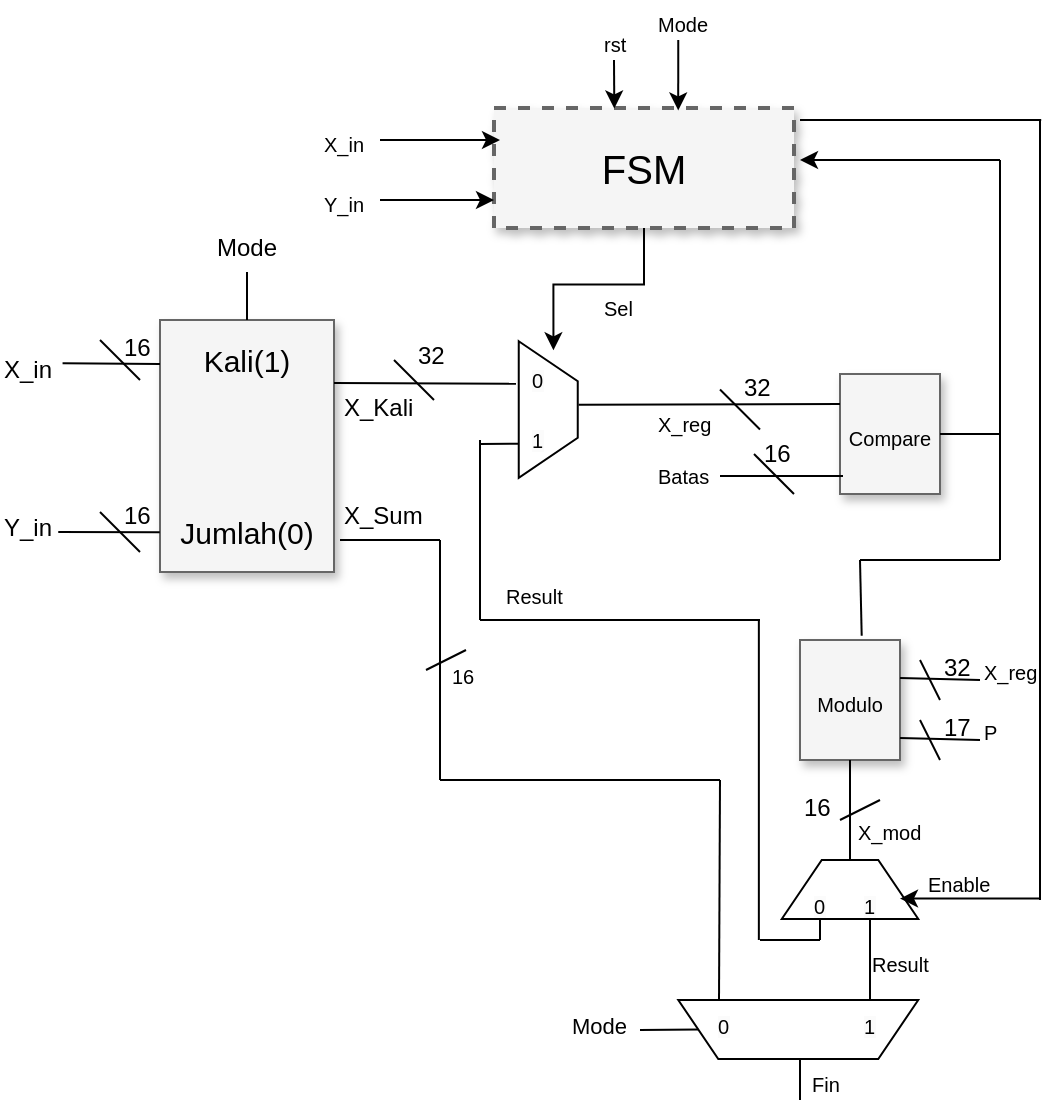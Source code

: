 <mxfile version="22.1.0" type="device">
  <diagram name="Page-1" id="90a13364-a465-7bf4-72fc-28e22215d7a0">
    <mxGraphModel dx="875" dy="576" grid="1" gridSize="10" guides="1" tooltips="1" connect="1" arrows="1" fold="1" page="1" pageScale="1.5" pageWidth="1169" pageHeight="826" background="none" math="0" shadow="0">
      <root>
        <mxCell id="0" style=";html=1;" />
        <mxCell id="1" style=";html=1;" parent="0" />
        <mxCell id="3a17f1ce550125da-1" value="FSM" style="whiteSpace=wrap;html=1;shadow=1;fontSize=20;fillColor=#f5f5f5;strokeColor=#666666;strokeWidth=2;dashed=1;" parent="1" vertex="1">
          <mxGeometry x="797" y="344" width="150" height="60" as="geometry" />
        </mxCell>
        <mxCell id="3a17f1ce550125da-8" value="&lt;font style=&quot;font-size: 15px;&quot;&gt;Kali(1)&lt;br&gt;&lt;br&gt;&lt;br&gt;&lt;br&gt;Jumlah(0)&lt;/font&gt;" style="whiteSpace=wrap;html=1;shadow=1;fontSize=18;fillColor=#f5f5f5;strokeColor=#666666;" parent="1" vertex="1">
          <mxGeometry x="630" y="450" width="87" height="126" as="geometry" />
        </mxCell>
        <mxCell id="Pq5rJUgJ74eUQiSko-AU-4" value="" style="endArrow=none;html=1;rounded=0;exitX=1.043;exitY=0.408;exitDx=0;exitDy=0;entryX=1;entryY=0.75;entryDx=0;entryDy=0;exitPerimeter=0;" edge="1" parent="1" source="Pq5rJUgJ74eUQiSko-AU-13">
          <mxGeometry width="50" height="50" relative="1" as="geometry">
            <mxPoint x="580" y="482" as="sourcePoint" />
            <mxPoint x="630" y="472" as="targetPoint" />
          </mxGeometry>
        </mxCell>
        <mxCell id="Pq5rJUgJ74eUQiSko-AU-6" value="" style="endArrow=none;html=1;rounded=0;" edge="1" parent="1">
          <mxGeometry width="50" height="50" relative="1" as="geometry">
            <mxPoint x="620" y="480" as="sourcePoint" />
            <mxPoint x="600" y="460" as="targetPoint" />
          </mxGeometry>
        </mxCell>
        <mxCell id="Pq5rJUgJ74eUQiSko-AU-9" value="" style="endArrow=none;html=1;rounded=0;entryX=-0.001;entryY=0.842;entryDx=0;entryDy=0;entryPerimeter=0;exitX=0.971;exitY=0.615;exitDx=0;exitDy=0;exitPerimeter=0;" edge="1" parent="1" source="Pq5rJUgJ74eUQiSko-AU-14" target="3a17f1ce550125da-8">
          <mxGeometry width="50" height="50" relative="1" as="geometry">
            <mxPoint x="580" y="560" as="sourcePoint" />
            <mxPoint x="620" y="560" as="targetPoint" />
          </mxGeometry>
        </mxCell>
        <mxCell id="Pq5rJUgJ74eUQiSko-AU-10" value="" style="endArrow=none;html=1;rounded=0;" edge="1" parent="1">
          <mxGeometry width="50" height="50" relative="1" as="geometry">
            <mxPoint x="620" y="566" as="sourcePoint" />
            <mxPoint x="600" y="546" as="targetPoint" />
          </mxGeometry>
        </mxCell>
        <mxCell id="Pq5rJUgJ74eUQiSko-AU-11" value="16" style="text;whiteSpace=wrap;html=1;" vertex="1" parent="1">
          <mxGeometry x="610" y="534" width="20" height="20" as="geometry" />
        </mxCell>
        <mxCell id="Pq5rJUgJ74eUQiSko-AU-13" value="X_in" style="text;whiteSpace=wrap;html=1;" vertex="1" parent="1">
          <mxGeometry x="550" y="461" width="30" height="26" as="geometry" />
        </mxCell>
        <mxCell id="Pq5rJUgJ74eUQiSko-AU-14" value="Y_in" style="text;whiteSpace=wrap;html=1;" vertex="1" parent="1">
          <mxGeometry x="550" y="540" width="30" height="26" as="geometry" />
        </mxCell>
        <mxCell id="Pq5rJUgJ74eUQiSko-AU-15" value="" style="endArrow=none;html=1;rounded=0;entryX=0.312;entryY=1.047;entryDx=0;entryDy=0;exitX=1;exitY=0.25;exitDx=0;exitDy=0;entryPerimeter=0;" edge="1" parent="1" source="3a17f1ce550125da-8" target="Pq5rJUgJ74eUQiSko-AU-70">
          <mxGeometry width="50" height="50" relative="1" as="geometry">
            <mxPoint x="750" y="490" as="sourcePoint" />
            <mxPoint x="800" y="483" as="targetPoint" />
          </mxGeometry>
        </mxCell>
        <mxCell id="Pq5rJUgJ74eUQiSko-AU-16" value="" style="endArrow=none;html=1;rounded=0;" edge="1" parent="1">
          <mxGeometry width="50" height="50" relative="1" as="geometry">
            <mxPoint x="767" y="490" as="sourcePoint" />
            <mxPoint x="747" y="470" as="targetPoint" />
          </mxGeometry>
        </mxCell>
        <mxCell id="Pq5rJUgJ74eUQiSko-AU-17" value="32" style="text;whiteSpace=wrap;html=1;" vertex="1" parent="1">
          <mxGeometry x="757" y="454" width="20" height="20" as="geometry" />
        </mxCell>
        <mxCell id="Pq5rJUgJ74eUQiSko-AU-18" value="X_Kali" style="text;whiteSpace=wrap;html=1;" vertex="1" parent="1">
          <mxGeometry x="720" y="480" width="43" height="26" as="geometry" />
        </mxCell>
        <mxCell id="Pq5rJUgJ74eUQiSko-AU-19" value="X_Sum&lt;br&gt;" style="text;whiteSpace=wrap;html=1;" vertex="1" parent="1">
          <mxGeometry x="720" y="534" width="43" height="26" as="geometry" />
        </mxCell>
        <mxCell id="Pq5rJUgJ74eUQiSko-AU-27" value="&lt;font style=&quot;font-size: 10px;&quot;&gt;Compare&lt;/font&gt;" style="whiteSpace=wrap;html=1;shadow=1;fontSize=18;fillColor=#f5f5f5;strokeColor=#666666;" vertex="1" parent="1">
          <mxGeometry x="970" y="477" width="50" height="60" as="geometry" />
        </mxCell>
        <mxCell id="Pq5rJUgJ74eUQiSko-AU-28" value="" style="endArrow=none;html=1;rounded=0;entryX=0;entryY=0.25;entryDx=0;entryDy=0;exitX=0.466;exitY=-0.015;exitDx=0;exitDy=0;exitPerimeter=0;" edge="1" parent="1" source="Pq5rJUgJ74eUQiSko-AU-70" target="Pq5rJUgJ74eUQiSko-AU-27">
          <mxGeometry width="50" height="50" relative="1" as="geometry">
            <mxPoint x="880" y="509" as="sourcePoint" />
            <mxPoint x="957.0" y="506.0" as="targetPoint" />
          </mxGeometry>
        </mxCell>
        <mxCell id="Pq5rJUgJ74eUQiSko-AU-29" value="" style="endArrow=none;html=1;rounded=0;" edge="1" parent="1">
          <mxGeometry width="50" height="50" relative="1" as="geometry">
            <mxPoint x="930" y="504.75" as="sourcePoint" />
            <mxPoint x="910" y="484.75" as="targetPoint" />
          </mxGeometry>
        </mxCell>
        <mxCell id="Pq5rJUgJ74eUQiSko-AU-30" value="32" style="text;whiteSpace=wrap;html=1;" vertex="1" parent="1">
          <mxGeometry x="920" y="470" width="20" height="20" as="geometry" />
        </mxCell>
        <mxCell id="Pq5rJUgJ74eUQiSko-AU-32" value="" style="endArrow=none;html=1;rounded=0;entryX=0.03;entryY=0.851;entryDx=0;entryDy=0;entryPerimeter=0;" edge="1" parent="1" target="Pq5rJUgJ74eUQiSko-AU-27">
          <mxGeometry width="50" height="50" relative="1" as="geometry">
            <mxPoint x="910" y="528" as="sourcePoint" />
            <mxPoint x="940" y="540" as="targetPoint" />
          </mxGeometry>
        </mxCell>
        <mxCell id="Pq5rJUgJ74eUQiSko-AU-33" value="" style="endArrow=none;html=1;rounded=0;" edge="1" parent="1">
          <mxGeometry width="50" height="50" relative="1" as="geometry">
            <mxPoint x="947" y="537" as="sourcePoint" />
            <mxPoint x="927" y="517" as="targetPoint" />
          </mxGeometry>
        </mxCell>
        <mxCell id="Pq5rJUgJ74eUQiSko-AU-34" value="16" style="text;whiteSpace=wrap;html=1;" vertex="1" parent="1">
          <mxGeometry x="930" y="503" width="20" height="20" as="geometry" />
        </mxCell>
        <mxCell id="Pq5rJUgJ74eUQiSko-AU-35" value="&lt;font style=&quot;font-size: 10px;&quot;&gt;Batas&lt;/font&gt;" style="text;whiteSpace=wrap;html=1;" vertex="1" parent="1">
          <mxGeometry x="877" y="514" width="30" height="26" as="geometry" />
        </mxCell>
        <mxCell id="Pq5rJUgJ74eUQiSko-AU-38" value="&lt;font style=&quot;font-size: 10px;&quot;&gt;Modulo&lt;/font&gt;" style="whiteSpace=wrap;html=1;shadow=1;fontSize=18;fillColor=#f5f5f5;strokeColor=#666666;" vertex="1" parent="1">
          <mxGeometry x="950" y="610" width="50" height="60" as="geometry" />
        </mxCell>
        <mxCell id="Pq5rJUgJ74eUQiSko-AU-44" value="" style="endArrow=none;html=1;rounded=0;labelBackgroundColor=default;strokeColor=default;align=center;verticalAlign=middle;fontFamily=Helvetica;fontSize=11;fontColor=default;shape=connector;exitX=1;exitY=0.5;exitDx=0;exitDy=0;" edge="1" parent="1" source="Pq5rJUgJ74eUQiSko-AU-27">
          <mxGeometry width="50" height="50" relative="1" as="geometry">
            <mxPoint x="1050" y="550" as="sourcePoint" />
            <mxPoint x="1050" y="507" as="targetPoint" />
          </mxGeometry>
        </mxCell>
        <mxCell id="Pq5rJUgJ74eUQiSko-AU-46" value="" style="endArrow=none;html=1;rounded=0;labelBackgroundColor=default;strokeColor=default;align=center;verticalAlign=middle;fontFamily=Helvetica;fontSize=11;fontColor=default;shape=connector;" edge="1" parent="1">
          <mxGeometry width="50" height="50" relative="1" as="geometry">
            <mxPoint x="1050" y="520" as="sourcePoint" />
            <mxPoint x="1050" y="370" as="targetPoint" />
          </mxGeometry>
        </mxCell>
        <mxCell id="Pq5rJUgJ74eUQiSko-AU-48" value="" style="endArrow=classic;html=1;rounded=0;labelBackgroundColor=default;strokeColor=default;align=center;verticalAlign=middle;fontFamily=Helvetica;fontSize=11;fontColor=default;shape=connector;" edge="1" parent="1">
          <mxGeometry width="50" height="50" relative="1" as="geometry">
            <mxPoint x="1050" y="370" as="sourcePoint" />
            <mxPoint x="950" y="370" as="targetPoint" />
          </mxGeometry>
        </mxCell>
        <mxCell id="Pq5rJUgJ74eUQiSko-AU-49" value="" style="endArrow=none;html=1;rounded=0;labelBackgroundColor=default;strokeColor=default;align=center;verticalAlign=middle;fontFamily=Helvetica;fontSize=11;fontColor=default;shape=connector;" edge="1" parent="1">
          <mxGeometry width="50" height="50" relative="1" as="geometry">
            <mxPoint x="1050" y="570" as="sourcePoint" />
            <mxPoint x="1050" y="520" as="targetPoint" />
          </mxGeometry>
        </mxCell>
        <mxCell id="Pq5rJUgJ74eUQiSko-AU-50" value="" style="endArrow=none;html=1;rounded=0;labelBackgroundColor=default;strokeColor=default;align=center;verticalAlign=middle;fontFamily=Helvetica;fontSize=11;fontColor=default;shape=connector;" edge="1" parent="1">
          <mxGeometry width="50" height="50" relative="1" as="geometry">
            <mxPoint x="980" y="570" as="sourcePoint" />
            <mxPoint x="1050" y="570" as="targetPoint" />
          </mxGeometry>
        </mxCell>
        <mxCell id="Pq5rJUgJ74eUQiSko-AU-51" value="" style="endArrow=none;html=1;rounded=0;labelBackgroundColor=default;strokeColor=default;align=center;verticalAlign=middle;fontFamily=Helvetica;fontSize=11;fontColor=default;shape=connector;exitX=0.617;exitY=-0.036;exitDx=0;exitDy=0;exitPerimeter=0;" edge="1" parent="1" source="Pq5rJUgJ74eUQiSko-AU-38">
          <mxGeometry width="50" height="50" relative="1" as="geometry">
            <mxPoint x="930" y="640" as="sourcePoint" />
            <mxPoint x="980" y="570" as="targetPoint" />
          </mxGeometry>
        </mxCell>
        <mxCell id="Pq5rJUgJ74eUQiSko-AU-52" value="" style="endArrow=none;html=1;rounded=0;exitX=1;exitY=0.5;exitDx=0;exitDy=-5;exitPerimeter=0;" edge="1" parent="1">
          <mxGeometry width="50" height="50" relative="1" as="geometry">
            <mxPoint x="1000" y="629" as="sourcePoint" />
            <mxPoint x="1040" y="630" as="targetPoint" />
          </mxGeometry>
        </mxCell>
        <mxCell id="Pq5rJUgJ74eUQiSko-AU-53" value="" style="endArrow=none;html=1;rounded=0;" edge="1" parent="1">
          <mxGeometry width="50" height="50" relative="1" as="geometry">
            <mxPoint x="1020" y="640" as="sourcePoint" />
            <mxPoint x="1010" y="620" as="targetPoint" />
          </mxGeometry>
        </mxCell>
        <mxCell id="Pq5rJUgJ74eUQiSko-AU-54" value="32" style="text;whiteSpace=wrap;html=1;" vertex="1" parent="1">
          <mxGeometry x="1020" y="610" width="20" height="20" as="geometry" />
        </mxCell>
        <mxCell id="Pq5rJUgJ74eUQiSko-AU-55" value="" style="endArrow=none;html=1;rounded=0;exitX=1;exitY=0.5;exitDx=0;exitDy=-5;exitPerimeter=0;" edge="1" parent="1">
          <mxGeometry width="50" height="50" relative="1" as="geometry">
            <mxPoint x="1000" y="659" as="sourcePoint" />
            <mxPoint x="1040" y="660" as="targetPoint" />
          </mxGeometry>
        </mxCell>
        <mxCell id="Pq5rJUgJ74eUQiSko-AU-56" value="" style="endArrow=none;html=1;rounded=0;" edge="1" parent="1">
          <mxGeometry width="50" height="50" relative="1" as="geometry">
            <mxPoint x="1020" y="670" as="sourcePoint" />
            <mxPoint x="1010" y="650" as="targetPoint" />
          </mxGeometry>
        </mxCell>
        <mxCell id="Pq5rJUgJ74eUQiSko-AU-57" value="17" style="text;whiteSpace=wrap;html=1;" vertex="1" parent="1">
          <mxGeometry x="1020" y="640" width="20" height="20" as="geometry" />
        </mxCell>
        <mxCell id="Pq5rJUgJ74eUQiSko-AU-59" value="X_reg" style="text;whiteSpace=wrap;html=1;fontSize=10;" vertex="1" parent="1">
          <mxGeometry x="1040" y="614" width="30" height="26" as="geometry" />
        </mxCell>
        <mxCell id="Pq5rJUgJ74eUQiSko-AU-60" value="P" style="text;whiteSpace=wrap;html=1;fontSize=10;" vertex="1" parent="1">
          <mxGeometry x="1040" y="644" width="30" height="26" as="geometry" />
        </mxCell>
        <mxCell id="Pq5rJUgJ74eUQiSko-AU-63" value="16" style="text;whiteSpace=wrap;html=1;" vertex="1" parent="1">
          <mxGeometry x="950" y="680" width="20" height="20" as="geometry" />
        </mxCell>
        <mxCell id="Pq5rJUgJ74eUQiSko-AU-64" value="" style="endArrow=none;html=1;rounded=0;exitX=0.5;exitY=1;exitDx=0;exitDy=0;entryX=0.5;entryY=0;entryDx=0;entryDy=0;" edge="1" parent="1" source="Pq5rJUgJ74eUQiSko-AU-38" target="Pq5rJUgJ74eUQiSko-AU-84">
          <mxGeometry width="50" height="50" relative="1" as="geometry">
            <mxPoint x="977" y="670" as="sourcePoint" />
            <mxPoint x="977" y="720" as="targetPoint" />
          </mxGeometry>
        </mxCell>
        <mxCell id="Pq5rJUgJ74eUQiSko-AU-65" value="" style="endArrow=none;html=1;rounded=0;" edge="1" parent="1">
          <mxGeometry width="50" height="50" relative="1" as="geometry">
            <mxPoint x="990" y="690" as="sourcePoint" />
            <mxPoint x="970" y="700" as="targetPoint" />
          </mxGeometry>
        </mxCell>
        <mxCell id="Pq5rJUgJ74eUQiSko-AU-70" value="" style="shape=trapezoid;perimeter=trapezoidPerimeter;whiteSpace=wrap;html=1;fixedSize=1;fontFamily=Helvetica;fontSize=11;fontColor=default;rotation=90;" vertex="1" parent="1">
          <mxGeometry x="790" y="480" width="68.25" height="29.5" as="geometry" />
        </mxCell>
        <mxCell id="Pq5rJUgJ74eUQiSko-AU-73" value="&lt;span style=&quot;color: rgb(0, 0, 0); font-family: Helvetica; font-size: 10px; font-style: normal; font-variant-ligatures: normal; font-variant-caps: normal; font-weight: 400; letter-spacing: normal; orphans: 2; text-align: center; text-indent: 0px; text-transform: none; widows: 2; word-spacing: 0px; -webkit-text-stroke-width: 0px; background-color: rgb(251, 251, 251); text-decoration-thickness: initial; text-decoration-style: initial; text-decoration-color: initial; float: none; display: inline !important;&quot;&gt;0&lt;/span&gt;" style="text;whiteSpace=wrap;html=1;fontSize=11;fontFamily=Helvetica;fontColor=default;" vertex="1" parent="1">
          <mxGeometry x="814" y="467" width="10" height="20" as="geometry" />
        </mxCell>
        <mxCell id="Pq5rJUgJ74eUQiSko-AU-74" value="&lt;span style=&quot;color: rgb(0, 0, 0); font-family: Helvetica; font-size: 10px; font-style: normal; font-variant-ligatures: normal; font-variant-caps: normal; font-weight: 400; letter-spacing: normal; orphans: 2; text-align: center; text-indent: 0px; text-transform: none; widows: 2; word-spacing: 0px; -webkit-text-stroke-width: 0px; background-color: rgb(251, 251, 251); text-decoration-thickness: initial; text-decoration-style: initial; text-decoration-color: initial; float: none; display: inline !important;&quot;&gt;1&lt;/span&gt;" style="text;whiteSpace=wrap;html=1;fontSize=11;fontFamily=Helvetica;fontColor=default;" vertex="1" parent="1">
          <mxGeometry x="814" y="497" width="10" height="20" as="geometry" />
        </mxCell>
        <mxCell id="Pq5rJUgJ74eUQiSko-AU-76" style="edgeStyle=orthogonalEdgeStyle;shape=connector;rounded=0;orthogonalLoop=1;jettySize=auto;html=1;entryX=0.066;entryY=0.412;entryDx=0;entryDy=0;entryPerimeter=0;labelBackgroundColor=default;strokeColor=default;align=center;verticalAlign=middle;fontFamily=Helvetica;fontSize=11;fontColor=default;endArrow=classic;" edge="1" parent="1" source="3a17f1ce550125da-1" target="Pq5rJUgJ74eUQiSko-AU-70">
          <mxGeometry relative="1" as="geometry" />
        </mxCell>
        <mxCell id="Pq5rJUgJ74eUQiSko-AU-77" value="Sel" style="text;whiteSpace=wrap;html=1;fontSize=10;" vertex="1" parent="1">
          <mxGeometry x="850" y="432" width="19.5" height="22" as="geometry" />
        </mxCell>
        <mxCell id="Pq5rJUgJ74eUQiSko-AU-84" value="" style="shape=trapezoid;perimeter=trapezoidPerimeter;whiteSpace=wrap;html=1;fixedSize=1;fontFamily=Helvetica;fontSize=11;fontColor=default;rotation=0;" vertex="1" parent="1">
          <mxGeometry x="940.88" y="720" width="68.25" height="29.5" as="geometry" />
        </mxCell>
        <mxCell id="Pq5rJUgJ74eUQiSko-AU-79" value="&lt;span style=&quot;color: rgb(0, 0, 0); font-family: Helvetica; font-size: 10px; font-style: normal; font-variant-ligatures: normal; font-variant-caps: normal; font-weight: 400; letter-spacing: normal; orphans: 2; text-align: center; text-indent: 0px; text-transform: none; widows: 2; word-spacing: 0px; -webkit-text-stroke-width: 0px; background-color: rgb(251, 251, 251); text-decoration-thickness: initial; text-decoration-style: initial; text-decoration-color: initial; float: none; display: inline !important;&quot;&gt;0&lt;/span&gt;" style="text;whiteSpace=wrap;html=1;fontSize=11;fontFamily=Helvetica;fontColor=default;direction=east;" vertex="1" parent="1">
          <mxGeometry x="955" y="729.5" width="10" height="20" as="geometry" />
        </mxCell>
        <mxCell id="Pq5rJUgJ74eUQiSko-AU-80" value="&lt;span style=&quot;color: rgb(0, 0, 0); font-family: Helvetica; font-size: 10px; font-style: normal; font-variant-ligatures: normal; font-variant-caps: normal; font-weight: 400; letter-spacing: normal; orphans: 2; text-align: center; text-indent: 0px; text-transform: none; widows: 2; word-spacing: 0px; -webkit-text-stroke-width: 0px; background-color: rgb(251, 251, 251); text-decoration-thickness: initial; text-decoration-style: initial; text-decoration-color: initial; float: none; display: inline !important;&quot;&gt;1&lt;/span&gt;" style="text;whiteSpace=wrap;html=1;fontSize=11;fontFamily=Helvetica;fontColor=default;direction=east;" vertex="1" parent="1">
          <mxGeometry x="980" y="729.5" width="10" height="20" as="geometry" />
        </mxCell>
        <mxCell id="Pq5rJUgJ74eUQiSko-AU-90" value="" style="endArrow=none;html=1;rounded=0;labelBackgroundColor=default;strokeColor=default;align=center;verticalAlign=middle;fontFamily=Helvetica;fontSize=11;fontColor=default;shape=connector;entryX=0.75;entryY=1;entryDx=0;entryDy=0;" edge="1" parent="1" target="Pq5rJUgJ74eUQiSko-AU-70">
          <mxGeometry width="50" height="50" relative="1" as="geometry">
            <mxPoint x="790" y="512" as="sourcePoint" />
            <mxPoint x="810" y="580" as="targetPoint" />
          </mxGeometry>
        </mxCell>
        <mxCell id="Pq5rJUgJ74eUQiSko-AU-91" value="" style="endArrow=none;html=1;rounded=0;labelBackgroundColor=default;strokeColor=default;align=center;verticalAlign=middle;fontFamily=Helvetica;fontSize=11;fontColor=default;shape=connector;" edge="1" parent="1">
          <mxGeometry width="50" height="50" relative="1" as="geometry">
            <mxPoint x="790" y="600" as="sourcePoint" />
            <mxPoint x="790" y="510" as="targetPoint" />
          </mxGeometry>
        </mxCell>
        <mxCell id="Pq5rJUgJ74eUQiSko-AU-92" value="" style="endArrow=none;html=1;rounded=0;labelBackgroundColor=default;strokeColor=default;align=center;verticalAlign=middle;fontFamily=Helvetica;fontSize=11;fontColor=default;shape=connector;" edge="1" parent="1">
          <mxGeometry width="50" height="50" relative="1" as="geometry">
            <mxPoint x="930" y="600" as="sourcePoint" />
            <mxPoint x="790" y="600" as="targetPoint" />
          </mxGeometry>
        </mxCell>
        <mxCell id="Pq5rJUgJ74eUQiSko-AU-93" value="" style="endArrow=none;html=1;rounded=0;labelBackgroundColor=default;strokeColor=default;align=center;verticalAlign=middle;fontFamily=Helvetica;fontSize=11;fontColor=default;shape=connector;" edge="1" parent="1">
          <mxGeometry width="50" height="50" relative="1" as="geometry">
            <mxPoint x="929.43" y="600" as="sourcePoint" />
            <mxPoint x="929.43" y="760" as="targetPoint" />
          </mxGeometry>
        </mxCell>
        <mxCell id="Pq5rJUgJ74eUQiSko-AU-94" value="" style="endArrow=none;html=1;rounded=0;labelBackgroundColor=default;strokeColor=default;align=center;verticalAlign=middle;fontFamily=Helvetica;fontSize=11;fontColor=default;shape=connector;" edge="1" parent="1">
          <mxGeometry width="50" height="50" relative="1" as="geometry">
            <mxPoint x="960" y="760" as="sourcePoint" />
            <mxPoint x="930" y="760" as="targetPoint" />
          </mxGeometry>
        </mxCell>
        <mxCell id="Pq5rJUgJ74eUQiSko-AU-95" value="" style="endArrow=none;html=1;rounded=0;labelBackgroundColor=default;strokeColor=default;align=center;verticalAlign=middle;fontFamily=Helvetica;fontSize=11;fontColor=default;shape=connector;exitX=0.5;exitY=1;exitDx=0;exitDy=0;" edge="1" parent="1" source="Pq5rJUgJ74eUQiSko-AU-79">
          <mxGeometry width="50" height="50" relative="1" as="geometry">
            <mxPoint x="970" y="770" as="sourcePoint" />
            <mxPoint x="960" y="760" as="targetPoint" />
          </mxGeometry>
        </mxCell>
        <mxCell id="Pq5rJUgJ74eUQiSko-AU-96" value="" style="shape=trapezoid;perimeter=trapezoidPerimeter;whiteSpace=wrap;html=1;fixedSize=1;fontFamily=Helvetica;fontSize=11;fontColor=default;rotation=-180;" vertex="1" parent="1">
          <mxGeometry x="889.14" y="790" width="119.99" height="29.5" as="geometry" />
        </mxCell>
        <mxCell id="Pq5rJUgJ74eUQiSko-AU-97" value="" style="endArrow=none;html=1;rounded=0;labelBackgroundColor=default;strokeColor=default;align=center;verticalAlign=middle;fontFamily=Helvetica;fontSize=11;fontColor=default;shape=connector;exitX=0.5;exitY=0;exitDx=0;exitDy=0;" edge="1" parent="1" source="Pq5rJUgJ74eUQiSko-AU-98">
          <mxGeometry width="50" height="50" relative="1" as="geometry">
            <mxPoint x="1020" y="820" as="sourcePoint" />
            <mxPoint x="985" y="750" as="targetPoint" />
          </mxGeometry>
        </mxCell>
        <mxCell id="Pq5rJUgJ74eUQiSko-AU-98" value="&lt;span style=&quot;color: rgb(0, 0, 0); font-family: Helvetica; font-size: 10px; font-style: normal; font-variant-ligatures: normal; font-variant-caps: normal; font-weight: 400; letter-spacing: normal; orphans: 2; text-align: center; text-indent: 0px; text-transform: none; widows: 2; word-spacing: 0px; -webkit-text-stroke-width: 0px; background-color: rgb(251, 251, 251); text-decoration-thickness: initial; text-decoration-style: initial; text-decoration-color: initial; float: none; display: inline !important;&quot;&gt;1&lt;/span&gt;" style="text;whiteSpace=wrap;html=1;fontSize=11;fontFamily=Helvetica;fontColor=default;direction=east;" vertex="1" parent="1">
          <mxGeometry x="980" y="790" width="10" height="20" as="geometry" />
        </mxCell>
        <mxCell id="Pq5rJUgJ74eUQiSko-AU-99" value="&lt;span style=&quot;color: rgb(0, 0, 0); font-family: Helvetica; font-size: 10px; font-style: normal; font-variant-ligatures: normal; font-variant-caps: normal; font-weight: 400; letter-spacing: normal; orphans: 2; text-align: center; text-indent: 0px; text-transform: none; widows: 2; word-spacing: 0px; -webkit-text-stroke-width: 0px; background-color: rgb(251, 251, 251); text-decoration-thickness: initial; text-decoration-style: initial; text-decoration-color: initial; float: none; display: inline !important;&quot;&gt;0&lt;/span&gt;" style="text;whiteSpace=wrap;html=1;fontSize=11;fontFamily=Helvetica;fontColor=default;direction=east;" vertex="1" parent="1">
          <mxGeometry x="907" y="790" width="10" height="20" as="geometry" />
        </mxCell>
        <mxCell id="Pq5rJUgJ74eUQiSko-AU-100" value="" style="endArrow=none;html=1;rounded=0;labelBackgroundColor=default;strokeColor=default;align=center;verticalAlign=middle;fontFamily=Helvetica;fontSize=11;fontColor=default;shape=connector;entryX=0;entryY=1;entryDx=0;entryDy=0;" edge="1" parent="1" target="Pq5rJUgJ74eUQiSko-AU-19">
          <mxGeometry width="50" height="50" relative="1" as="geometry">
            <mxPoint x="770" y="560" as="sourcePoint" />
            <mxPoint x="790" y="600" as="targetPoint" />
          </mxGeometry>
        </mxCell>
        <mxCell id="Pq5rJUgJ74eUQiSko-AU-101" value="" style="endArrow=none;html=1;rounded=0;labelBackgroundColor=default;strokeColor=default;align=center;verticalAlign=middle;fontFamily=Helvetica;fontSize=11;fontColor=default;shape=connector;" edge="1" parent="1">
          <mxGeometry width="50" height="50" relative="1" as="geometry">
            <mxPoint x="770" y="560" as="sourcePoint" />
            <mxPoint x="770" y="680" as="targetPoint" />
          </mxGeometry>
        </mxCell>
        <mxCell id="Pq5rJUgJ74eUQiSko-AU-103" value="" style="endArrow=none;html=1;rounded=0;labelBackgroundColor=default;strokeColor=default;align=center;verticalAlign=middle;fontFamily=Helvetica;fontSize=11;fontColor=default;shape=connector;" edge="1" parent="1">
          <mxGeometry width="50" height="50" relative="1" as="geometry">
            <mxPoint x="910" y="680" as="sourcePoint" />
            <mxPoint x="770" y="680" as="targetPoint" />
          </mxGeometry>
        </mxCell>
        <mxCell id="Pq5rJUgJ74eUQiSko-AU-104" value="" style="endArrow=none;html=1;rounded=0;labelBackgroundColor=default;strokeColor=default;align=center;verticalAlign=middle;fontFamily=Helvetica;fontSize=11;fontColor=default;shape=connector;entryX=0.25;entryY=0;entryDx=0;entryDy=0;" edge="1" parent="1" target="Pq5rJUgJ74eUQiSko-AU-99">
          <mxGeometry width="50" height="50" relative="1" as="geometry">
            <mxPoint x="910" y="680" as="sourcePoint" />
            <mxPoint x="780" y="690" as="targetPoint" />
          </mxGeometry>
        </mxCell>
        <mxCell id="Pq5rJUgJ74eUQiSko-AU-106" value="" style="endArrow=none;html=1;rounded=0;labelBackgroundColor=default;strokeColor=default;align=center;verticalAlign=middle;fontFamily=Helvetica;fontSize=11;fontColor=default;shape=connector;" edge="1" parent="1">
          <mxGeometry width="50" height="50" relative="1" as="geometry">
            <mxPoint x="763" y="625" as="sourcePoint" />
            <mxPoint x="783" y="615" as="targetPoint" />
          </mxGeometry>
        </mxCell>
        <mxCell id="Pq5rJUgJ74eUQiSko-AU-107" value="&lt;font style=&quot;font-size: 10px;&quot;&gt;16&lt;/font&gt;" style="text;whiteSpace=wrap;html=1;" vertex="1" parent="1">
          <mxGeometry x="774" y="614" width="23" height="17" as="geometry" />
        </mxCell>
        <mxCell id="Pq5rJUgJ74eUQiSko-AU-108" value="Mode" style="text;whiteSpace=wrap;html=1;fontSize=11;" vertex="1" parent="1">
          <mxGeometry x="833.5" y="790" width="36" height="26" as="geometry" />
        </mxCell>
        <mxCell id="Pq5rJUgJ74eUQiSko-AU-109" value="" style="endArrow=none;html=1;rounded=0;labelBackgroundColor=default;strokeColor=default;align=center;verticalAlign=middle;fontFamily=Helvetica;fontSize=11;fontColor=default;shape=connector;entryX=1;entryY=0.5;entryDx=0;entryDy=0;" edge="1" parent="1" target="Pq5rJUgJ74eUQiSko-AU-96">
          <mxGeometry width="50" height="50" relative="1" as="geometry">
            <mxPoint x="870" y="805" as="sourcePoint" />
            <mxPoint x="750" y="780" as="targetPoint" />
          </mxGeometry>
        </mxCell>
        <mxCell id="Pq5rJUgJ74eUQiSko-AU-110" value="Result" style="text;whiteSpace=wrap;html=1;fontSize=10;" vertex="1" parent="1">
          <mxGeometry x="984" y="760" width="36" height="26" as="geometry" />
        </mxCell>
        <mxCell id="Pq5rJUgJ74eUQiSko-AU-112" value="Enable" style="text;whiteSpace=wrap;html=1;fontSize=10;" vertex="1" parent="1">
          <mxGeometry x="1012" y="720" width="36" height="26" as="geometry" />
        </mxCell>
        <mxCell id="Pq5rJUgJ74eUQiSko-AU-117" value="" style="endArrow=none;html=1;rounded=0;labelBackgroundColor=default;strokeColor=default;align=center;verticalAlign=middle;fontFamily=Helvetica;fontSize=11;fontColor=default;shape=connector;exitX=1.016;exitY=0.149;exitDx=0;exitDy=0;exitPerimeter=0;" edge="1" parent="1">
          <mxGeometry width="50" height="50" relative="1" as="geometry">
            <mxPoint x="950.0" y="350.0" as="sourcePoint" />
            <mxPoint x="1070.6" y="350.06" as="targetPoint" />
          </mxGeometry>
        </mxCell>
        <mxCell id="Pq5rJUgJ74eUQiSko-AU-118" value="" style="endArrow=none;html=1;rounded=0;labelBackgroundColor=default;strokeColor=default;align=center;verticalAlign=middle;fontFamily=Helvetica;fontSize=11;fontColor=default;shape=connector;" edge="1" parent="1">
          <mxGeometry width="50" height="50" relative="1" as="geometry">
            <mxPoint x="1070" y="740" as="sourcePoint" />
            <mxPoint x="1070" y="350" as="targetPoint" />
          </mxGeometry>
        </mxCell>
        <mxCell id="Pq5rJUgJ74eUQiSko-AU-119" value="" style="endArrow=classic;html=1;rounded=0;labelBackgroundColor=default;strokeColor=default;align=center;verticalAlign=middle;fontFamily=Helvetica;fontSize=11;fontColor=default;shape=connector;entryX=0.866;entryY=0.339;entryDx=0;entryDy=0;entryPerimeter=0;" edge="1" parent="1">
          <mxGeometry width="50" height="50" relative="1" as="geometry">
            <mxPoint x="1070" y="739.26" as="sourcePoint" />
            <mxPoint x="999.985" y="739.26" as="targetPoint" />
          </mxGeometry>
        </mxCell>
        <mxCell id="Pq5rJUgJ74eUQiSko-AU-120" value="" style="endArrow=none;html=1;rounded=0;labelBackgroundColor=default;strokeColor=default;align=center;verticalAlign=middle;fontFamily=Helvetica;fontSize=11;fontColor=default;shape=connector;" edge="1" parent="1">
          <mxGeometry width="50" height="50" relative="1" as="geometry">
            <mxPoint x="950" y="840" as="sourcePoint" />
            <mxPoint x="950" y="820" as="targetPoint" />
          </mxGeometry>
        </mxCell>
        <mxCell id="Pq5rJUgJ74eUQiSko-AU-121" value="Fin" style="text;whiteSpace=wrap;html=1;fontSize=10;" vertex="1" parent="1">
          <mxGeometry x="954" y="819.5" width="30" height="20" as="geometry" />
        </mxCell>
        <mxCell id="Pq5rJUgJ74eUQiSko-AU-122" value="Result" style="text;whiteSpace=wrap;html=1;fontSize=10;" vertex="1" parent="1">
          <mxGeometry x="801" y="576" width="36" height="26" as="geometry" />
        </mxCell>
        <mxCell id="Pq5rJUgJ74eUQiSko-AU-123" value="" style="endArrow=none;html=1;rounded=0;labelBackgroundColor=default;strokeColor=default;align=center;verticalAlign=middle;fontFamily=Helvetica;fontSize=11;fontColor=default;shape=connector;exitX=0.5;exitY=0;exitDx=0;exitDy=0;entryX=0.5;entryY=1;entryDx=0;entryDy=0;" edge="1" parent="1" source="3a17f1ce550125da-8" target="Pq5rJUgJ74eUQiSko-AU-124">
          <mxGeometry width="50" height="50" relative="1" as="geometry">
            <mxPoint x="650" y="440" as="sourcePoint" />
            <mxPoint x="674" y="420" as="targetPoint" />
          </mxGeometry>
        </mxCell>
        <mxCell id="Pq5rJUgJ74eUQiSko-AU-124" value="Mode" style="text;whiteSpace=wrap;html=1;align=center;" vertex="1" parent="1">
          <mxGeometry x="652" y="400" width="43" height="26" as="geometry" />
        </mxCell>
        <mxCell id="Pq5rJUgJ74eUQiSko-AU-125" value="" style="endArrow=classic;html=1;rounded=0;labelBackgroundColor=default;strokeColor=default;align=center;verticalAlign=middle;fontFamily=Helvetica;fontSize=11;fontColor=default;shape=connector;" edge="1" parent="1" source="Pq5rJUgJ74eUQiSko-AU-127">
          <mxGeometry width="50" height="50" relative="1" as="geometry">
            <mxPoint x="740" y="365" as="sourcePoint" />
            <mxPoint x="800" y="360" as="targetPoint" />
          </mxGeometry>
        </mxCell>
        <mxCell id="Pq5rJUgJ74eUQiSko-AU-126" value="" style="endArrow=classic;html=1;rounded=0;labelBackgroundColor=default;strokeColor=default;align=center;verticalAlign=middle;fontFamily=Helvetica;fontSize=11;fontColor=default;shape=connector;entryX=0;entryY=0.75;entryDx=0;entryDy=0;exitX=1;exitY=0.5;exitDx=0;exitDy=0;" edge="1" parent="1" source="Pq5rJUgJ74eUQiSko-AU-128">
          <mxGeometry width="50" height="50" relative="1" as="geometry">
            <mxPoint x="740" y="390" as="sourcePoint" />
            <mxPoint x="797" y="390" as="targetPoint" />
          </mxGeometry>
        </mxCell>
        <mxCell id="Pq5rJUgJ74eUQiSko-AU-127" value="X_in" style="text;whiteSpace=wrap;html=1;fontSize=10;" vertex="1" parent="1">
          <mxGeometry x="710" y="350" width="30" height="20" as="geometry" />
        </mxCell>
        <mxCell id="Pq5rJUgJ74eUQiSko-AU-128" value="Y_in" style="text;whiteSpace=wrap;html=1;fontSize=10;" vertex="1" parent="1">
          <mxGeometry x="710" y="380" width="30" height="20" as="geometry" />
        </mxCell>
        <mxCell id="Pq5rJUgJ74eUQiSko-AU-130" value="" style="endArrow=classic;html=1;rounded=0;labelBackgroundColor=default;strokeColor=default;align=center;verticalAlign=middle;fontFamily=Helvetica;fontSize=11;fontColor=default;shape=connector;entryX=0.401;entryY=0.004;entryDx=0;entryDy=0;entryPerimeter=0;" edge="1" parent="1" target="3a17f1ce550125da-1">
          <mxGeometry width="50" height="50" relative="1" as="geometry">
            <mxPoint x="857" y="320" as="sourcePoint" />
            <mxPoint x="820" y="310" as="targetPoint" />
          </mxGeometry>
        </mxCell>
        <mxCell id="Pq5rJUgJ74eUQiSko-AU-131" value="rst" style="text;whiteSpace=wrap;html=1;fontSize=10;" vertex="1" parent="1">
          <mxGeometry x="850" y="300" width="16" height="20" as="geometry" />
        </mxCell>
        <mxCell id="Pq5rJUgJ74eUQiSko-AU-132" value="" style="endArrow=classic;html=1;rounded=0;labelBackgroundColor=default;strokeColor=default;align=center;verticalAlign=middle;fontFamily=Helvetica;fontSize=11;fontColor=default;shape=connector;entryX=0.614;entryY=0.02;entryDx=0;entryDy=0;entryPerimeter=0;" edge="1" parent="1" target="3a17f1ce550125da-1">
          <mxGeometry width="50" height="50" relative="1" as="geometry">
            <mxPoint x="889.14" y="310" as="sourcePoint" />
            <mxPoint x="889.14" y="335" as="targetPoint" />
          </mxGeometry>
        </mxCell>
        <mxCell id="Pq5rJUgJ74eUQiSko-AU-133" value="Mode" style="text;whiteSpace=wrap;html=1;fontSize=10;" vertex="1" parent="1">
          <mxGeometry x="877" y="290" width="33" height="20" as="geometry" />
        </mxCell>
        <mxCell id="Pq5rJUgJ74eUQiSko-AU-135" value="X_reg" style="text;whiteSpace=wrap;html=1;fontSize=10;" vertex="1" parent="1">
          <mxGeometry x="877" y="490" width="43" height="26" as="geometry" />
        </mxCell>
        <mxCell id="Pq5rJUgJ74eUQiSko-AU-137" value="X_mod" style="text;whiteSpace=wrap;html=1;fontSize=10;" vertex="1" parent="1">
          <mxGeometry x="977" y="694" width="43" height="26" as="geometry" />
        </mxCell>
        <mxCell id="Pq5rJUgJ74eUQiSko-AU-140" value="16" style="text;whiteSpace=wrap;html=1;" vertex="1" parent="1">
          <mxGeometry x="610" y="450" width="20" height="20" as="geometry" />
        </mxCell>
      </root>
    </mxGraphModel>
  </diagram>
</mxfile>

